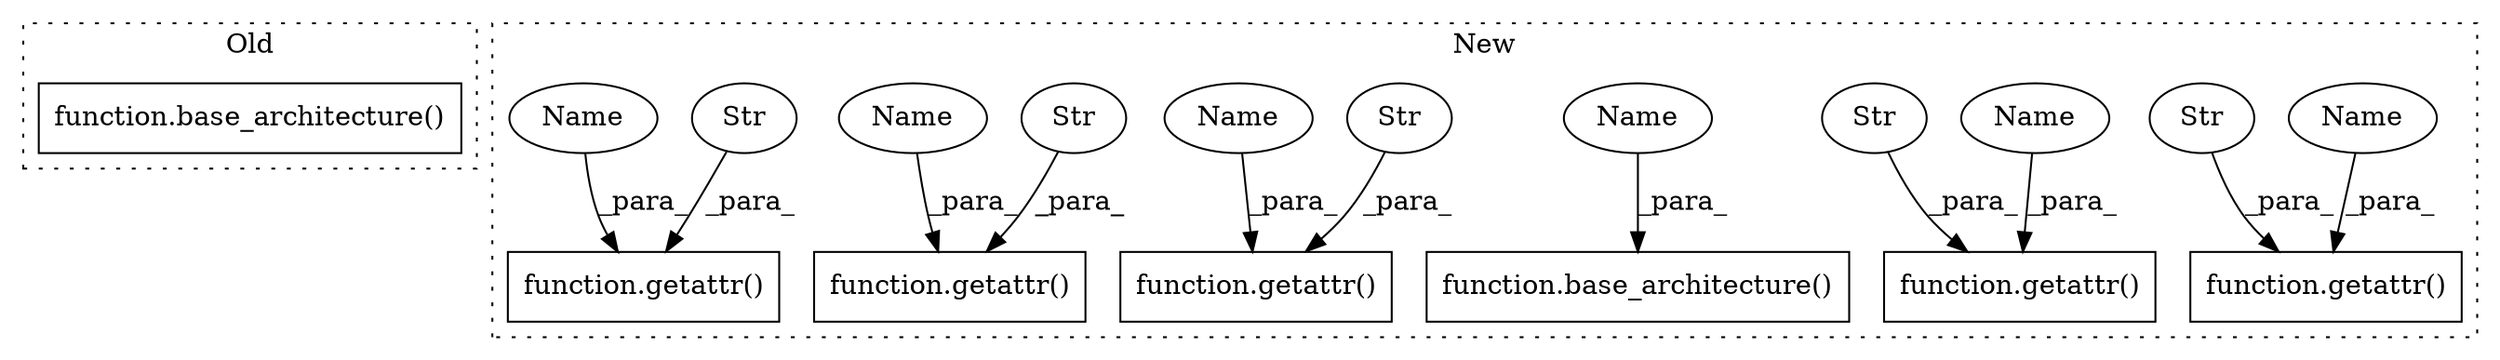 digraph G {
subgraph cluster0 {
1 [label="function.base_architecture()" a="75" s="20843,20865" l="18,1" shape="box"];
label = "Old";
style="dotted";
}
subgraph cluster1 {
2 [label="function.getattr()" a="75" s="21852,21894" l="8,1" shape="box"];
3 [label="function.getattr()" a="75" s="21646,21683" l="8,1" shape="box"];
4 [label="Str" a="66" s="21660" l="16" shape="ellipse"];
5 [label="Str" a="66" s="21866" l="23" shape="ellipse"];
6 [label="function.getattr()" a="75" s="21780,21817" l="8,1" shape="box"];
7 [label="Str" a="66" s="21794" l="16" shape="ellipse"];
8 [label="function.getattr()" a="75" s="21714,21752" l="8,1" shape="box"];
9 [label="Str" a="66" s="21728" l="19" shape="ellipse"];
10 [label="function.getattr()" a="75" s="21580,21618" l="8,1" shape="box"];
11 [label="Str" a="66" s="21594" l="19" shape="ellipse"];
12 [label="function.base_architecture()" a="75" s="21900,21922" l="18,1" shape="box"];
13 [label="Name" a="87" s="21918" l="4" shape="ellipse"];
14 [label="Name" a="87" s="21860" l="4" shape="ellipse"];
15 [label="Name" a="87" s="21588" l="4" shape="ellipse"];
16 [label="Name" a="87" s="21654" l="4" shape="ellipse"];
17 [label="Name" a="87" s="21722" l="4" shape="ellipse"];
18 [label="Name" a="87" s="21788" l="4" shape="ellipse"];
label = "New";
style="dotted";
}
4 -> 3 [label="_para_"];
5 -> 2 [label="_para_"];
7 -> 6 [label="_para_"];
9 -> 8 [label="_para_"];
11 -> 10 [label="_para_"];
13 -> 12 [label="_para_"];
14 -> 2 [label="_para_"];
15 -> 10 [label="_para_"];
16 -> 3 [label="_para_"];
17 -> 8 [label="_para_"];
18 -> 6 [label="_para_"];
}